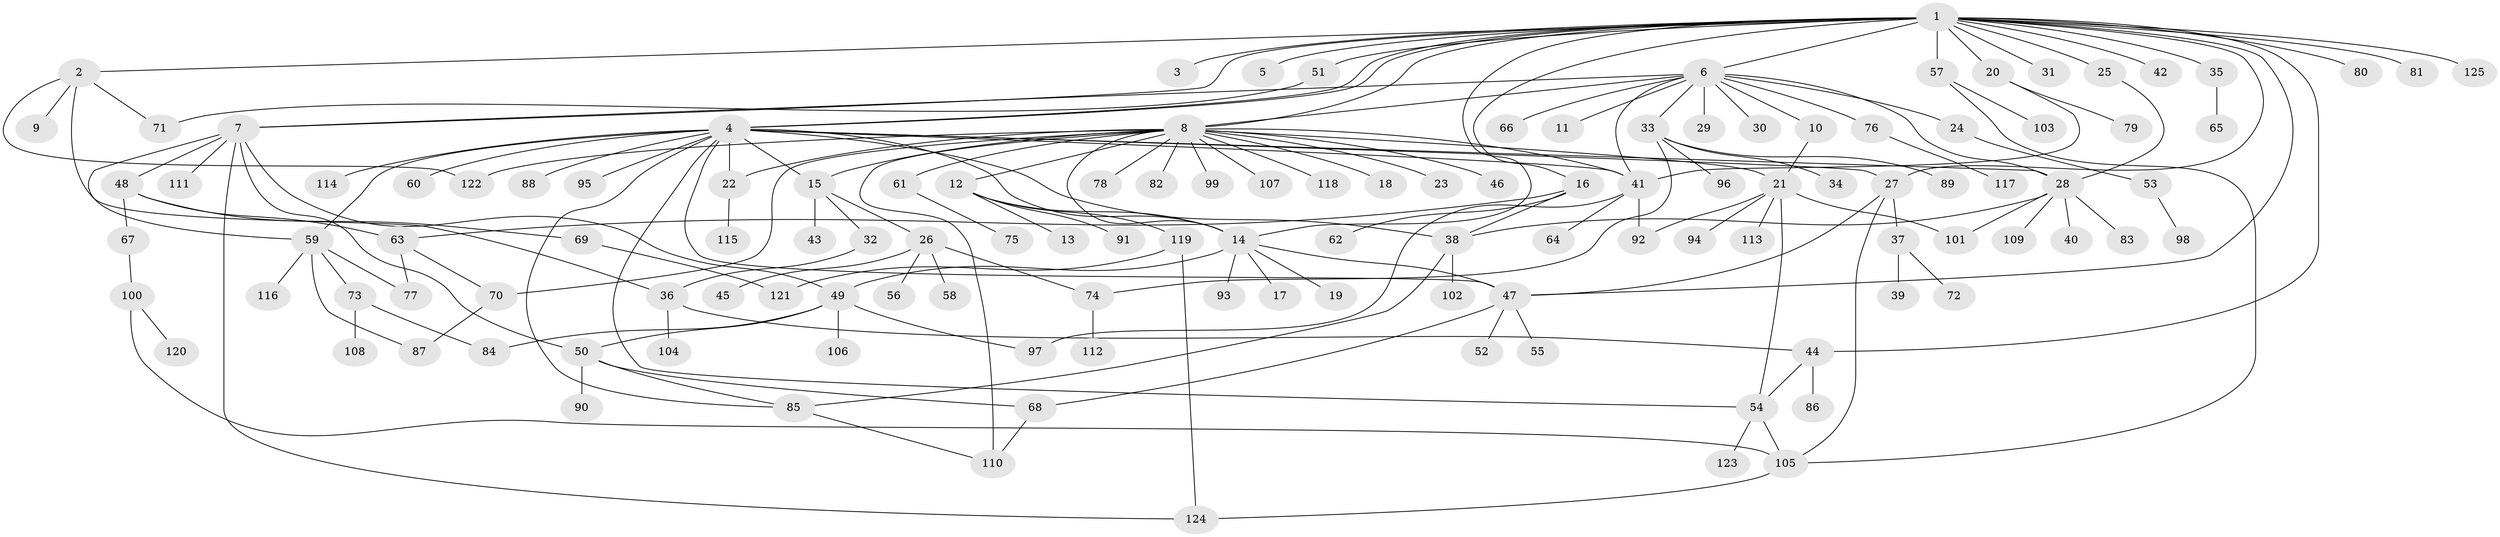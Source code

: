 // Generated by graph-tools (version 1.1) at 2025/11/02/27/25 16:11:10]
// undirected, 125 vertices, 173 edges
graph export_dot {
graph [start="1"]
  node [color=gray90,style=filled];
  1;
  2;
  3;
  4;
  5;
  6;
  7;
  8;
  9;
  10;
  11;
  12;
  13;
  14;
  15;
  16;
  17;
  18;
  19;
  20;
  21;
  22;
  23;
  24;
  25;
  26;
  27;
  28;
  29;
  30;
  31;
  32;
  33;
  34;
  35;
  36;
  37;
  38;
  39;
  40;
  41;
  42;
  43;
  44;
  45;
  46;
  47;
  48;
  49;
  50;
  51;
  52;
  53;
  54;
  55;
  56;
  57;
  58;
  59;
  60;
  61;
  62;
  63;
  64;
  65;
  66;
  67;
  68;
  69;
  70;
  71;
  72;
  73;
  74;
  75;
  76;
  77;
  78;
  79;
  80;
  81;
  82;
  83;
  84;
  85;
  86;
  87;
  88;
  89;
  90;
  91;
  92;
  93;
  94;
  95;
  96;
  97;
  98;
  99;
  100;
  101;
  102;
  103;
  104;
  105;
  106;
  107;
  108;
  109;
  110;
  111;
  112;
  113;
  114;
  115;
  116;
  117;
  118;
  119;
  120;
  121;
  122;
  123;
  124;
  125;
  1 -- 2;
  1 -- 3;
  1 -- 4;
  1 -- 4;
  1 -- 5;
  1 -- 6;
  1 -- 7;
  1 -- 8;
  1 -- 14;
  1 -- 16;
  1 -- 20;
  1 -- 25;
  1 -- 27;
  1 -- 31;
  1 -- 35;
  1 -- 42;
  1 -- 44;
  1 -- 47;
  1 -- 51;
  1 -- 57;
  1 -- 80;
  1 -- 81;
  1 -- 125;
  2 -- 9;
  2 -- 36;
  2 -- 71;
  2 -- 122;
  4 -- 14;
  4 -- 15;
  4 -- 22;
  4 -- 27;
  4 -- 28;
  4 -- 38;
  4 -- 41;
  4 -- 47;
  4 -- 54;
  4 -- 59;
  4 -- 60;
  4 -- 85;
  4 -- 88;
  4 -- 95;
  4 -- 114;
  6 -- 7;
  6 -- 8;
  6 -- 10;
  6 -- 11;
  6 -- 24;
  6 -- 28;
  6 -- 29;
  6 -- 30;
  6 -- 33;
  6 -- 41;
  6 -- 66;
  6 -- 76;
  7 -- 48;
  7 -- 49;
  7 -- 50;
  7 -- 59;
  7 -- 111;
  7 -- 124;
  8 -- 12;
  8 -- 14;
  8 -- 15;
  8 -- 18;
  8 -- 21;
  8 -- 22;
  8 -- 23;
  8 -- 41;
  8 -- 46;
  8 -- 61;
  8 -- 70;
  8 -- 78;
  8 -- 82;
  8 -- 99;
  8 -- 107;
  8 -- 110;
  8 -- 118;
  8 -- 122;
  10 -- 21;
  12 -- 13;
  12 -- 14;
  12 -- 91;
  12 -- 119;
  14 -- 17;
  14 -- 19;
  14 -- 47;
  14 -- 49;
  14 -- 93;
  15 -- 26;
  15 -- 32;
  15 -- 43;
  16 -- 38;
  16 -- 62;
  16 -- 63;
  20 -- 41;
  20 -- 79;
  21 -- 54;
  21 -- 92;
  21 -- 94;
  21 -- 101;
  21 -- 113;
  22 -- 115;
  24 -- 53;
  25 -- 28;
  26 -- 45;
  26 -- 56;
  26 -- 58;
  26 -- 74;
  27 -- 37;
  27 -- 47;
  27 -- 105;
  28 -- 38;
  28 -- 40;
  28 -- 83;
  28 -- 101;
  28 -- 109;
  32 -- 36;
  33 -- 34;
  33 -- 74;
  33 -- 89;
  33 -- 96;
  35 -- 65;
  36 -- 44;
  36 -- 104;
  37 -- 39;
  37 -- 72;
  38 -- 85;
  38 -- 102;
  41 -- 64;
  41 -- 92;
  41 -- 97;
  44 -- 54;
  44 -- 86;
  47 -- 52;
  47 -- 55;
  47 -- 68;
  48 -- 63;
  48 -- 67;
  48 -- 69;
  49 -- 50;
  49 -- 84;
  49 -- 97;
  49 -- 106;
  50 -- 68;
  50 -- 85;
  50 -- 90;
  51 -- 71;
  53 -- 98;
  54 -- 105;
  54 -- 123;
  57 -- 103;
  57 -- 105;
  59 -- 73;
  59 -- 77;
  59 -- 87;
  59 -- 116;
  61 -- 75;
  63 -- 70;
  63 -- 77;
  67 -- 100;
  68 -- 110;
  69 -- 121;
  70 -- 87;
  73 -- 84;
  73 -- 108;
  74 -- 112;
  76 -- 117;
  85 -- 110;
  100 -- 105;
  100 -- 120;
  105 -- 124;
  119 -- 121;
  119 -- 124;
}
